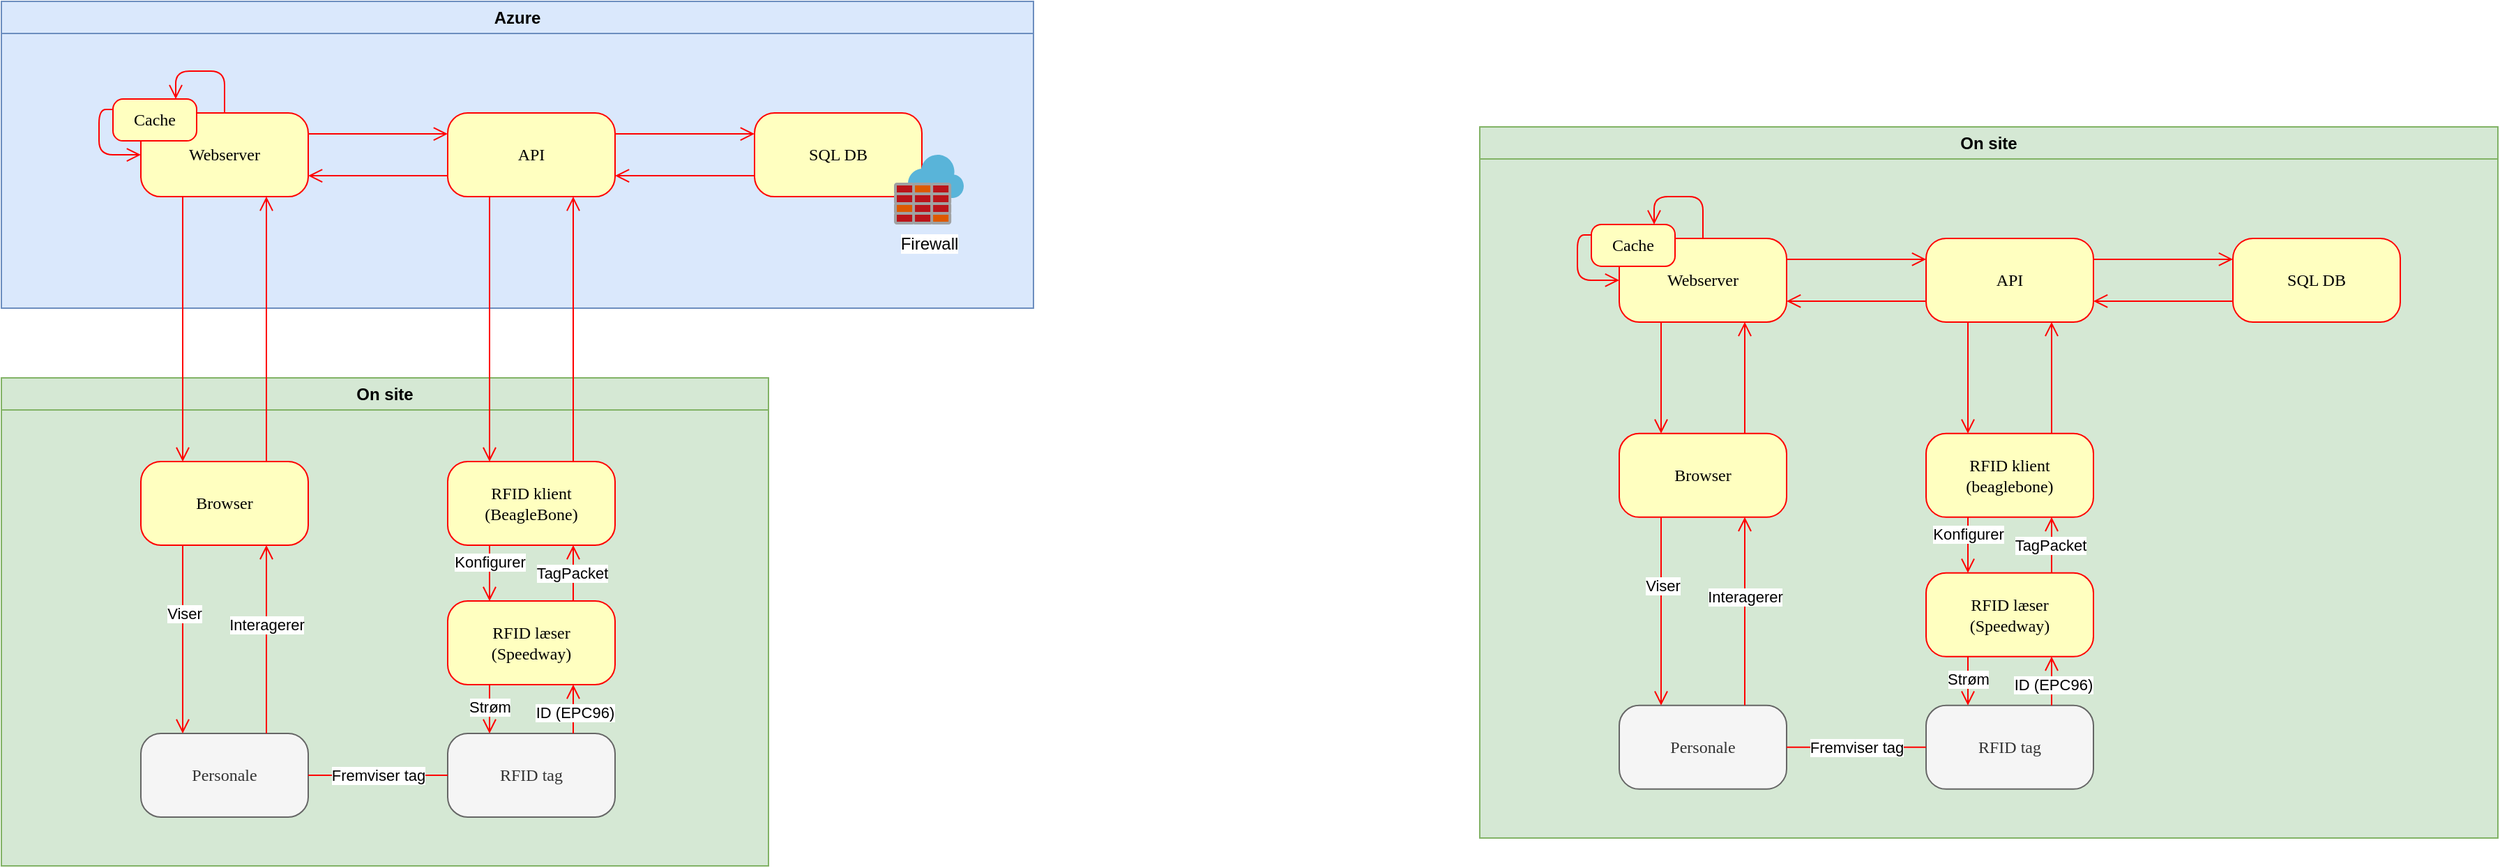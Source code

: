 <mxfile version="21.2.4" type="github">
  <diagram name="Page-1" id="58cdce13-f638-feb5-8d6f-7d28b1aa9fa0">
    <mxGraphModel dx="989" dy="521" grid="1" gridSize="10" guides="1" tooltips="1" connect="1" arrows="1" fold="1" page="1" pageScale="1" pageWidth="1100" pageHeight="850" background="none" math="0" shadow="0">
      <root>
        <mxCell id="0" />
        <mxCell id="1" parent="0" />
        <mxCell id="bJpezwidJ2fCBsxIz_Ji-1" value="Azure" style="swimlane;whiteSpace=wrap;html=1;fillColor=#dae8fc;strokeColor=#6c8ebf;swimlaneFillColor=#DAE8FC;" vertex="1" parent="1">
          <mxGeometry x="150" y="100" width="740" height="220" as="geometry" />
        </mxCell>
        <mxCell id="bJpezwidJ2fCBsxIz_Ji-2" value="API" style="rounded=1;whiteSpace=wrap;html=1;arcSize=24;fillColor=#ffffc0;strokeColor=#ff0000;shadow=0;comic=0;labelBackgroundColor=none;fontFamily=Verdana;fontSize=12;fontColor=#000000;align=center;" vertex="1" parent="bJpezwidJ2fCBsxIz_Ji-1">
          <mxGeometry x="320" y="80.06" width="120" height="60" as="geometry" />
        </mxCell>
        <mxCell id="bJpezwidJ2fCBsxIz_Ji-3" value="SQL DB" style="rounded=1;whiteSpace=wrap;html=1;arcSize=24;fillColor=#ffffc0;strokeColor=#ff0000;shadow=0;comic=0;labelBackgroundColor=none;fontFamily=Verdana;fontSize=12;fontColor=#000000;align=center;" vertex="1" parent="bJpezwidJ2fCBsxIz_Ji-1">
          <mxGeometry x="540" y="80.06" width="120" height="60" as="geometry" />
        </mxCell>
        <mxCell id="bJpezwidJ2fCBsxIz_Ji-4" value="Webserver" style="rounded=1;whiteSpace=wrap;html=1;arcSize=24;fillColor=#ffffc0;strokeColor=#ff0000;shadow=0;comic=0;labelBackgroundColor=none;fontFamily=Verdana;fontSize=12;fontColor=#000000;align=center;" vertex="1" parent="bJpezwidJ2fCBsxIz_Ji-1">
          <mxGeometry x="100" y="80.06" width="120" height="60" as="geometry" />
        </mxCell>
        <mxCell id="bJpezwidJ2fCBsxIz_Ji-5" style="edgeStyle=elbowEdgeStyle;html=1;exitX=0;exitY=0.75;entryX=1;entryY=0.75;labelBackgroundColor=none;endArrow=open;endSize=8;strokeColor=#ff0000;fontFamily=Verdana;fontSize=12;align=left;entryDx=0;entryDy=0;exitDx=0;exitDy=0;" edge="1" parent="bJpezwidJ2fCBsxIz_Ji-1" source="bJpezwidJ2fCBsxIz_Ji-3" target="bJpezwidJ2fCBsxIz_Ji-2">
          <mxGeometry relative="1" as="geometry">
            <mxPoint x="720" y="130.06" as="sourcePoint" />
            <mxPoint x="570" y="130.06" as="targetPoint" />
          </mxGeometry>
        </mxCell>
        <mxCell id="bJpezwidJ2fCBsxIz_Ji-6" style="edgeStyle=orthogonalEdgeStyle;html=1;exitX=1;exitY=0.25;entryX=0;entryY=0.25;labelBackgroundColor=none;endArrow=open;endSize=8;strokeColor=#ff0000;fontFamily=Verdana;fontSize=12;align=left;exitDx=0;exitDy=0;entryDx=0;entryDy=0;" edge="1" parent="bJpezwidJ2fCBsxIz_Ji-1" source="bJpezwidJ2fCBsxIz_Ji-2" target="bJpezwidJ2fCBsxIz_Ji-3">
          <mxGeometry relative="1" as="geometry">
            <mxPoint x="570" y="100.06" as="sourcePoint" />
            <mxPoint x="720" y="100.06" as="targetPoint" />
          </mxGeometry>
        </mxCell>
        <mxCell id="bJpezwidJ2fCBsxIz_Ji-7" style="edgeStyle=elbowEdgeStyle;html=1;exitX=0;exitY=0.75;entryX=1;entryY=0.75;labelBackgroundColor=none;endArrow=open;endSize=8;strokeColor=#ff0000;fontFamily=Verdana;fontSize=12;align=left;entryDx=0;entryDy=0;exitDx=0;exitDy=0;" edge="1" parent="bJpezwidJ2fCBsxIz_Ji-1" source="bJpezwidJ2fCBsxIz_Ji-2" target="bJpezwidJ2fCBsxIz_Ji-4">
          <mxGeometry relative="1" as="geometry">
            <mxPoint x="410" y="124.47" as="sourcePoint" />
            <mxPoint x="260" y="124.47" as="targetPoint" />
          </mxGeometry>
        </mxCell>
        <mxCell id="bJpezwidJ2fCBsxIz_Ji-8" style="edgeStyle=orthogonalEdgeStyle;html=1;exitX=1;exitY=0.25;entryX=0;entryY=0.25;labelBackgroundColor=none;endArrow=open;endSize=8;strokeColor=#ff0000;fontFamily=Verdana;fontSize=12;align=left;exitDx=0;exitDy=0;entryDx=0;entryDy=0;" edge="1" parent="bJpezwidJ2fCBsxIz_Ji-1" source="bJpezwidJ2fCBsxIz_Ji-4" target="bJpezwidJ2fCBsxIz_Ji-2">
          <mxGeometry relative="1" as="geometry">
            <mxPoint x="260" y="94.47" as="sourcePoint" />
            <mxPoint x="410" y="94.47" as="targetPoint" />
          </mxGeometry>
        </mxCell>
        <mxCell id="bJpezwidJ2fCBsxIz_Ji-21" value="Cache" style="rounded=1;whiteSpace=wrap;html=1;arcSize=24;fillColor=#ffffc0;strokeColor=#ff0000;shadow=0;comic=0;labelBackgroundColor=none;fontFamily=Verdana;fontSize=12;fontColor=#000000;align=center;" vertex="1" parent="bJpezwidJ2fCBsxIz_Ji-1">
          <mxGeometry x="80" y="70.06" width="60" height="30" as="geometry" />
        </mxCell>
        <mxCell id="bJpezwidJ2fCBsxIz_Ji-23" style="edgeStyle=elbowEdgeStyle;html=1;exitX=0;exitY=0.25;entryX=0;entryY=0.5;labelBackgroundColor=none;endArrow=open;endSize=8;strokeColor=#ff0000;fontFamily=Verdana;fontSize=12;align=left;exitDx=0;exitDy=0;entryDx=0;entryDy=0;" edge="1" parent="bJpezwidJ2fCBsxIz_Ji-1" source="bJpezwidJ2fCBsxIz_Ji-21" target="bJpezwidJ2fCBsxIz_Ji-4">
          <mxGeometry relative="1" as="geometry">
            <mxPoint x="175" y="40.06" as="sourcePoint" />
            <mxPoint x="25" y="40.06" as="targetPoint" />
            <Array as="points">
              <mxPoint x="70" y="90.06" />
            </Array>
          </mxGeometry>
        </mxCell>
        <mxCell id="bJpezwidJ2fCBsxIz_Ji-24" style="edgeStyle=orthogonalEdgeStyle;html=1;labelBackgroundColor=none;endArrow=open;endSize=8;strokeColor=#ff0000;fontFamily=Verdana;fontSize=12;align=left;exitX=0.5;exitY=0;exitDx=0;exitDy=0;entryX=0.75;entryY=0;entryDx=0;entryDy=0;" edge="1" parent="bJpezwidJ2fCBsxIz_Ji-1" source="bJpezwidJ2fCBsxIz_Ji-4" target="bJpezwidJ2fCBsxIz_Ji-21">
          <mxGeometry relative="1" as="geometry">
            <mxPoint x="150" y="170.06" as="sourcePoint" />
            <mxPoint x="110" y="40.06" as="targetPoint" />
            <Array as="points">
              <mxPoint x="160" y="50.06" />
              <mxPoint x="125" y="50.06" />
            </Array>
          </mxGeometry>
        </mxCell>
        <mxCell id="bJpezwidJ2fCBsxIz_Ji-68" value="Firewall" style="image;sketch=0;aspect=fixed;html=1;points=[];align=center;fontSize=12;image=img/lib/mscae/Azure_Firewall.svg;" vertex="1" parent="bJpezwidJ2fCBsxIz_Ji-1">
          <mxGeometry x="640" y="110" width="50" height="50" as="geometry" />
        </mxCell>
        <mxCell id="bJpezwidJ2fCBsxIz_Ji-9" value="On site" style="swimlane;whiteSpace=wrap;html=1;fillColor=#d5e8d4;strokeColor=#82b366;swimlaneFillColor=#D5E8D4;" vertex="1" parent="1">
          <mxGeometry x="150" y="370" width="550" height="350" as="geometry" />
        </mxCell>
        <mxCell id="bJpezwidJ2fCBsxIz_Ji-10" value="Browser" style="rounded=1;whiteSpace=wrap;html=1;arcSize=24;fillColor=#ffffc0;strokeColor=#ff0000;shadow=0;comic=0;labelBackgroundColor=none;fontFamily=Verdana;fontSize=12;fontColor=#000000;align=center;" vertex="1" parent="bJpezwidJ2fCBsxIz_Ji-9">
          <mxGeometry x="100" y="60" width="120" height="60" as="geometry" />
        </mxCell>
        <mxCell id="bJpezwidJ2fCBsxIz_Ji-11" value="RFID læser&lt;br&gt;(Speedway)" style="rounded=1;whiteSpace=wrap;html=1;arcSize=24;fillColor=#ffffc0;strokeColor=#ff0000;shadow=0;comic=0;labelBackgroundColor=none;fontFamily=Verdana;fontSize=12;align=center;fontColor=#000000;" vertex="1" parent="bJpezwidJ2fCBsxIz_Ji-9">
          <mxGeometry x="320" y="160" width="120" height="60" as="geometry" />
        </mxCell>
        <mxCell id="bJpezwidJ2fCBsxIz_Ji-12" value="RFID tag" style="rounded=1;whiteSpace=wrap;html=1;arcSize=24;fillColor=#f5f5f5;strokeColor=#666666;shadow=0;comic=0;labelBackgroundColor=none;fontFamily=Verdana;fontSize=12;fontColor=#333333;align=center;" vertex="1" parent="bJpezwidJ2fCBsxIz_Ji-9">
          <mxGeometry x="320" y="255" width="120" height="60" as="geometry" />
        </mxCell>
        <mxCell id="bJpezwidJ2fCBsxIz_Ji-25" value="RFID klient&lt;br&gt;(BeagleBone)" style="rounded=1;whiteSpace=wrap;html=1;arcSize=24;fillColor=#ffffc0;strokeColor=#ff0000;shadow=0;comic=0;labelBackgroundColor=none;fontFamily=Verdana;fontSize=12;fontColor=#000000;align=center;" vertex="1" parent="bJpezwidJ2fCBsxIz_Ji-9">
          <mxGeometry x="320" y="60" width="120" height="60" as="geometry" />
        </mxCell>
        <mxCell id="bJpezwidJ2fCBsxIz_Ji-29" style="edgeStyle=elbowEdgeStyle;html=1;labelBackgroundColor=none;endArrow=open;endSize=8;strokeColor=#ff0000;fontFamily=Verdana;fontSize=12;align=left;exitX=0.75;exitY=0;exitDx=0;exitDy=0;entryX=0.75;entryY=1;entryDx=0;entryDy=0;" edge="1" parent="bJpezwidJ2fCBsxIz_Ji-9" source="bJpezwidJ2fCBsxIz_Ji-11" target="bJpezwidJ2fCBsxIz_Ji-25">
          <mxGeometry relative="1" as="geometry">
            <mxPoint x="420" y="285" as="sourcePoint" />
            <mxPoint x="420" y="95" as="targetPoint" />
          </mxGeometry>
        </mxCell>
        <mxCell id="bJpezwidJ2fCBsxIz_Ji-70" value="TagPacket" style="edgeLabel;html=1;align=center;verticalAlign=middle;resizable=0;points=[];" vertex="1" connectable="0" parent="bJpezwidJ2fCBsxIz_Ji-29">
          <mxGeometry x="0.27" y="1" relative="1" as="geometry">
            <mxPoint y="5" as="offset" />
          </mxGeometry>
        </mxCell>
        <mxCell id="bJpezwidJ2fCBsxIz_Ji-30" style="edgeStyle=elbowEdgeStyle;html=1;labelBackgroundColor=none;endArrow=open;endSize=8;strokeColor=#ff0000;fontFamily=Verdana;fontSize=12;align=left;entryX=0.25;entryY=0;entryDx=0;entryDy=0;exitX=0.25;exitY=1;exitDx=0;exitDy=0;" edge="1" parent="bJpezwidJ2fCBsxIz_Ji-9" source="bJpezwidJ2fCBsxIz_Ji-25" target="bJpezwidJ2fCBsxIz_Ji-11">
          <mxGeometry relative="1" as="geometry">
            <mxPoint x="360" y="95" as="sourcePoint" />
            <mxPoint x="360" y="285" as="targetPoint" />
          </mxGeometry>
        </mxCell>
        <mxCell id="bJpezwidJ2fCBsxIz_Ji-69" value="Konfigurer" style="edgeLabel;html=1;align=center;verticalAlign=middle;resizable=0;points=[];" vertex="1" connectable="0" parent="bJpezwidJ2fCBsxIz_Ji-30">
          <mxGeometry x="-0.393" relative="1" as="geometry">
            <mxPoint as="offset" />
          </mxGeometry>
        </mxCell>
        <mxCell id="bJpezwidJ2fCBsxIz_Ji-31" style="edgeStyle=elbowEdgeStyle;html=1;labelBackgroundColor=none;endArrow=open;endSize=8;strokeColor=#ff0000;fontFamily=Verdana;fontSize=12;align=left;entryX=0.75;entryY=1;entryDx=0;entryDy=0;exitX=0.75;exitY=0;exitDx=0;exitDy=0;" edge="1" parent="bJpezwidJ2fCBsxIz_Ji-9" source="bJpezwidJ2fCBsxIz_Ji-12" target="bJpezwidJ2fCBsxIz_Ji-11">
          <mxGeometry relative="1" as="geometry">
            <mxPoint x="390" y="250" as="sourcePoint" />
            <mxPoint x="409.69" y="235" as="targetPoint" />
          </mxGeometry>
        </mxCell>
        <mxCell id="bJpezwidJ2fCBsxIz_Ji-66" value="ID (EPC96)" style="edgeLabel;html=1;align=center;verticalAlign=middle;resizable=0;points=[];" vertex="1" connectable="0" parent="bJpezwidJ2fCBsxIz_Ji-31">
          <mxGeometry x="0.191" y="-1" relative="1" as="geometry">
            <mxPoint y="6" as="offset" />
          </mxGeometry>
        </mxCell>
        <mxCell id="bJpezwidJ2fCBsxIz_Ji-32" style="edgeStyle=elbowEdgeStyle;html=1;labelBackgroundColor=none;endArrow=open;endSize=8;strokeColor=#ff0000;fontFamily=Verdana;fontSize=12;align=left;exitX=0.25;exitY=1;exitDx=0;exitDy=0;entryX=0.25;entryY=0;entryDx=0;entryDy=0;" edge="1" parent="bJpezwidJ2fCBsxIz_Ji-9" source="bJpezwidJ2fCBsxIz_Ji-11" target="bJpezwidJ2fCBsxIz_Ji-12">
          <mxGeometry relative="1" as="geometry">
            <mxPoint x="349.69" y="235" as="sourcePoint" />
            <mxPoint x="330" y="240" as="targetPoint" />
          </mxGeometry>
        </mxCell>
        <mxCell id="bJpezwidJ2fCBsxIz_Ji-63" value="Strøm" style="edgeLabel;html=1;align=center;verticalAlign=middle;resizable=0;points=[];" vertex="1" connectable="0" parent="bJpezwidJ2fCBsxIz_Ji-32">
          <mxGeometry x="-0.414" relative="1" as="geometry">
            <mxPoint y="5" as="offset" />
          </mxGeometry>
        </mxCell>
        <mxCell id="bJpezwidJ2fCBsxIz_Ji-33" value="Personale" style="rounded=1;whiteSpace=wrap;html=1;arcSize=24;fillColor=#f5f5f5;strokeColor=#666666;shadow=0;comic=0;labelBackgroundColor=none;fontFamily=Verdana;fontSize=12;fontColor=#333333;align=center;" vertex="1" parent="bJpezwidJ2fCBsxIz_Ji-9">
          <mxGeometry x="100" y="255" width="120" height="60" as="geometry" />
        </mxCell>
        <mxCell id="bJpezwidJ2fCBsxIz_Ji-34" style="edgeStyle=elbowEdgeStyle;html=1;labelBackgroundColor=none;endArrow=open;endSize=8;strokeColor=#ff0000;fontFamily=Verdana;fontSize=12;align=left;exitX=0.75;exitY=0;exitDx=0;exitDy=0;entryX=0.75;entryY=1;entryDx=0;entryDy=0;" edge="1" parent="bJpezwidJ2fCBsxIz_Ji-9" source="bJpezwidJ2fCBsxIz_Ji-33" target="bJpezwidJ2fCBsxIz_Ji-10">
          <mxGeometry relative="1" as="geometry">
            <mxPoint x="189.6" y="160" as="sourcePoint" />
            <mxPoint x="189.6" y="120" as="targetPoint" />
          </mxGeometry>
        </mxCell>
        <mxCell id="bJpezwidJ2fCBsxIz_Ji-65" value="Interagerer" style="edgeLabel;html=1;align=center;verticalAlign=middle;resizable=0;points=[];" vertex="1" connectable="0" parent="bJpezwidJ2fCBsxIz_Ji-34">
          <mxGeometry x="0.239" relative="1" as="geometry">
            <mxPoint y="5" as="offset" />
          </mxGeometry>
        </mxCell>
        <mxCell id="bJpezwidJ2fCBsxIz_Ji-35" style="edgeStyle=elbowEdgeStyle;html=1;labelBackgroundColor=none;endArrow=open;endSize=8;strokeColor=#ff0000;fontFamily=Verdana;fontSize=12;align=left;entryX=0.25;entryY=0;entryDx=0;entryDy=0;exitX=0.25;exitY=1;exitDx=0;exitDy=0;" edge="1" parent="bJpezwidJ2fCBsxIz_Ji-9" source="bJpezwidJ2fCBsxIz_Ji-10" target="bJpezwidJ2fCBsxIz_Ji-33">
          <mxGeometry relative="1" as="geometry">
            <mxPoint x="129.6" y="120" as="sourcePoint" />
            <mxPoint x="129.6" y="160" as="targetPoint" />
          </mxGeometry>
        </mxCell>
        <mxCell id="bJpezwidJ2fCBsxIz_Ji-64" value="Viser" style="edgeLabel;html=1;align=center;verticalAlign=middle;resizable=0;points=[];" vertex="1" connectable="0" parent="bJpezwidJ2fCBsxIz_Ji-35">
          <mxGeometry x="-0.39" y="1" relative="1" as="geometry">
            <mxPoint y="8" as="offset" />
          </mxGeometry>
        </mxCell>
        <mxCell id="bJpezwidJ2fCBsxIz_Ji-71" style="edgeStyle=elbowEdgeStyle;html=1;labelBackgroundColor=none;endArrow=none;endSize=8;strokeColor=#ff0000;fontFamily=Verdana;fontSize=12;align=left;exitX=1;exitY=0.5;exitDx=0;exitDy=0;entryX=0;entryY=0.5;entryDx=0;entryDy=0;endFill=0;" edge="1" parent="bJpezwidJ2fCBsxIz_Ji-9" source="bJpezwidJ2fCBsxIz_Ji-33" target="bJpezwidJ2fCBsxIz_Ji-12">
          <mxGeometry relative="1" as="geometry">
            <mxPoint x="250" y="265" as="sourcePoint" />
            <mxPoint x="250" y="130" as="targetPoint" />
          </mxGeometry>
        </mxCell>
        <mxCell id="bJpezwidJ2fCBsxIz_Ji-72" value="Fremviser tag" style="edgeLabel;html=1;align=center;verticalAlign=middle;resizable=0;points=[];" vertex="1" connectable="0" parent="bJpezwidJ2fCBsxIz_Ji-71">
          <mxGeometry x="0.239" relative="1" as="geometry">
            <mxPoint x="-12" as="offset" />
          </mxGeometry>
        </mxCell>
        <mxCell id="bJpezwidJ2fCBsxIz_Ji-17" style="edgeStyle=elbowEdgeStyle;html=1;labelBackgroundColor=none;endArrow=open;endSize=8;strokeColor=#ff0000;fontFamily=Verdana;fontSize=12;align=left;entryX=0.75;entryY=1;entryDx=0;entryDy=0;exitX=0.75;exitY=0;exitDx=0;exitDy=0;" edge="1" parent="1" source="bJpezwidJ2fCBsxIz_Ji-10" target="bJpezwidJ2fCBsxIz_Ji-4">
          <mxGeometry relative="1" as="geometry">
            <mxPoint x="325.09" y="480" as="sourcePoint" />
            <mxPoint x="325.09" y="355" as="targetPoint" />
          </mxGeometry>
        </mxCell>
        <mxCell id="bJpezwidJ2fCBsxIz_Ji-18" style="edgeStyle=elbowEdgeStyle;html=1;labelBackgroundColor=none;endArrow=open;endSize=8;strokeColor=#ff0000;fontFamily=Verdana;fontSize=12;align=left;exitX=0.25;exitY=1;exitDx=0;exitDy=0;entryX=0.25;entryY=0;entryDx=0;entryDy=0;" edge="1" parent="1" source="bJpezwidJ2fCBsxIz_Ji-4" target="bJpezwidJ2fCBsxIz_Ji-10">
          <mxGeometry relative="1" as="geometry">
            <mxPoint x="295.09" y="355" as="sourcePoint" />
            <mxPoint x="294.09" y="480" as="targetPoint" />
          </mxGeometry>
        </mxCell>
        <mxCell id="bJpezwidJ2fCBsxIz_Ji-26" style="edgeStyle=elbowEdgeStyle;html=1;labelBackgroundColor=none;endArrow=open;endSize=8;strokeColor=#ff0000;fontFamily=Verdana;fontSize=12;align=left;exitX=0.75;exitY=0;exitDx=0;exitDy=0;entryX=0.75;entryY=1;entryDx=0;entryDy=0;" edge="1" parent="1" source="bJpezwidJ2fCBsxIz_Ji-25" target="bJpezwidJ2fCBsxIz_Ji-2">
          <mxGeometry relative="1" as="geometry">
            <mxPoint x="559.41" y="510" as="sourcePoint" />
            <mxPoint x="559" y="280" as="targetPoint" />
          </mxGeometry>
        </mxCell>
        <mxCell id="bJpezwidJ2fCBsxIz_Ji-27" style="edgeStyle=elbowEdgeStyle;html=1;labelBackgroundColor=none;endArrow=open;endSize=8;strokeColor=#ff0000;fontFamily=Verdana;fontSize=12;align=left;entryX=0.25;entryY=0;entryDx=0;entryDy=0;exitX=0.25;exitY=1;exitDx=0;exitDy=0;" edge="1" parent="1" source="bJpezwidJ2fCBsxIz_Ji-2" target="bJpezwidJ2fCBsxIz_Ji-25">
          <mxGeometry relative="1" as="geometry">
            <mxPoint x="500" y="290" as="sourcePoint" />
            <mxPoint x="499.41" y="510" as="targetPoint" />
          </mxGeometry>
        </mxCell>
        <mxCell id="bJpezwidJ2fCBsxIz_Ji-47" value="On site" style="swimlane;whiteSpace=wrap;html=1;fillColor=#d5e8d4;strokeColor=#82b366;swimlaneFillColor=#D5E8D4;" vertex="1" parent="1">
          <mxGeometry x="1210" y="190" width="730" height="510" as="geometry" />
        </mxCell>
        <mxCell id="bJpezwidJ2fCBsxIz_Ji-48" value="Browser" style="rounded=1;whiteSpace=wrap;html=1;arcSize=24;fillColor=#ffffc0;strokeColor=#ff0000;shadow=0;comic=0;labelBackgroundColor=none;fontFamily=Verdana;fontSize=12;fontColor=#000000;align=center;" vertex="1" parent="bJpezwidJ2fCBsxIz_Ji-47">
          <mxGeometry x="100" y="219.89" width="120" height="60" as="geometry" />
        </mxCell>
        <mxCell id="bJpezwidJ2fCBsxIz_Ji-51" value="RFID klient&lt;br&gt;(beaglebone)" style="rounded=1;whiteSpace=wrap;html=1;arcSize=24;fillColor=#ffffc0;strokeColor=#ff0000;shadow=0;comic=0;labelBackgroundColor=none;fontFamily=Verdana;fontSize=12;fontColor=#000000;align=center;" vertex="1" parent="bJpezwidJ2fCBsxIz_Ji-47">
          <mxGeometry x="320" y="219.89" width="120" height="60" as="geometry" />
        </mxCell>
        <mxCell id="bJpezwidJ2fCBsxIz_Ji-37" value="API" style="rounded=1;whiteSpace=wrap;html=1;arcSize=24;fillColor=#ffffc0;strokeColor=#ff0000;shadow=0;comic=0;labelBackgroundColor=none;fontFamily=Verdana;fontSize=12;fontColor=#000000;align=center;" vertex="1" parent="bJpezwidJ2fCBsxIz_Ji-47">
          <mxGeometry x="320" y="79.95" width="120" height="60" as="geometry" />
        </mxCell>
        <mxCell id="bJpezwidJ2fCBsxIz_Ji-38" value="SQL DB" style="rounded=1;whiteSpace=wrap;html=1;arcSize=24;fillColor=#ffffc0;strokeColor=#ff0000;shadow=0;comic=0;labelBackgroundColor=none;fontFamily=Verdana;fontSize=12;fontColor=#000000;align=center;" vertex="1" parent="bJpezwidJ2fCBsxIz_Ji-47">
          <mxGeometry x="540" y="79.95" width="120" height="60" as="geometry" />
        </mxCell>
        <mxCell id="bJpezwidJ2fCBsxIz_Ji-39" value="Webserver" style="rounded=1;whiteSpace=wrap;html=1;arcSize=24;fillColor=#ffffc0;strokeColor=#ff0000;shadow=0;comic=0;labelBackgroundColor=none;fontFamily=Verdana;fontSize=12;fontColor=#000000;align=center;" vertex="1" parent="bJpezwidJ2fCBsxIz_Ji-47">
          <mxGeometry x="100" y="79.95" width="120" height="60" as="geometry" />
        </mxCell>
        <mxCell id="bJpezwidJ2fCBsxIz_Ji-40" style="edgeStyle=elbowEdgeStyle;html=1;exitX=0;exitY=0.75;entryX=1;entryY=0.75;labelBackgroundColor=none;endArrow=open;endSize=8;strokeColor=#ff0000;fontFamily=Verdana;fontSize=12;align=left;entryDx=0;entryDy=0;exitDx=0;exitDy=0;" edge="1" parent="bJpezwidJ2fCBsxIz_Ji-47" source="bJpezwidJ2fCBsxIz_Ji-38" target="bJpezwidJ2fCBsxIz_Ji-37">
          <mxGeometry relative="1" as="geometry">
            <mxPoint x="720" y="129.95" as="sourcePoint" />
            <mxPoint x="570" y="129.95" as="targetPoint" />
          </mxGeometry>
        </mxCell>
        <mxCell id="bJpezwidJ2fCBsxIz_Ji-41" style="edgeStyle=orthogonalEdgeStyle;html=1;exitX=1;exitY=0.25;entryX=0;entryY=0.25;labelBackgroundColor=none;endArrow=open;endSize=8;strokeColor=#ff0000;fontFamily=Verdana;fontSize=12;align=left;exitDx=0;exitDy=0;entryDx=0;entryDy=0;" edge="1" parent="bJpezwidJ2fCBsxIz_Ji-47" source="bJpezwidJ2fCBsxIz_Ji-37" target="bJpezwidJ2fCBsxIz_Ji-38">
          <mxGeometry relative="1" as="geometry">
            <mxPoint x="570" y="99.95" as="sourcePoint" />
            <mxPoint x="720" y="99.95" as="targetPoint" />
          </mxGeometry>
        </mxCell>
        <mxCell id="bJpezwidJ2fCBsxIz_Ji-42" style="edgeStyle=elbowEdgeStyle;html=1;exitX=0;exitY=0.75;entryX=1;entryY=0.75;labelBackgroundColor=none;endArrow=open;endSize=8;strokeColor=#ff0000;fontFamily=Verdana;fontSize=12;align=left;entryDx=0;entryDy=0;exitDx=0;exitDy=0;" edge="1" parent="bJpezwidJ2fCBsxIz_Ji-47" source="bJpezwidJ2fCBsxIz_Ji-37" target="bJpezwidJ2fCBsxIz_Ji-39">
          <mxGeometry relative="1" as="geometry">
            <mxPoint x="410" y="124.36" as="sourcePoint" />
            <mxPoint x="260" y="124.36" as="targetPoint" />
          </mxGeometry>
        </mxCell>
        <mxCell id="bJpezwidJ2fCBsxIz_Ji-43" style="edgeStyle=orthogonalEdgeStyle;html=1;exitX=1;exitY=0.25;entryX=0;entryY=0.25;labelBackgroundColor=none;endArrow=open;endSize=8;strokeColor=#ff0000;fontFamily=Verdana;fontSize=12;align=left;exitDx=0;exitDy=0;entryDx=0;entryDy=0;" edge="1" parent="bJpezwidJ2fCBsxIz_Ji-47" source="bJpezwidJ2fCBsxIz_Ji-39" target="bJpezwidJ2fCBsxIz_Ji-37">
          <mxGeometry relative="1" as="geometry">
            <mxPoint x="260" y="94.36" as="sourcePoint" />
            <mxPoint x="410" y="94.36" as="targetPoint" />
          </mxGeometry>
        </mxCell>
        <mxCell id="bJpezwidJ2fCBsxIz_Ji-44" value="Cache" style="rounded=1;whiteSpace=wrap;html=1;arcSize=24;fillColor=#ffffc0;strokeColor=#ff0000;shadow=0;comic=0;labelBackgroundColor=none;fontFamily=Verdana;fontSize=12;fontColor=#000000;align=center;" vertex="1" parent="bJpezwidJ2fCBsxIz_Ji-47">
          <mxGeometry x="80" y="69.95" width="60" height="30" as="geometry" />
        </mxCell>
        <mxCell id="bJpezwidJ2fCBsxIz_Ji-45" style="edgeStyle=elbowEdgeStyle;html=1;exitX=0;exitY=0.25;entryX=0;entryY=0.5;labelBackgroundColor=none;endArrow=open;endSize=8;strokeColor=#ff0000;fontFamily=Verdana;fontSize=12;align=left;exitDx=0;exitDy=0;entryDx=0;entryDy=0;" edge="1" parent="bJpezwidJ2fCBsxIz_Ji-47" source="bJpezwidJ2fCBsxIz_Ji-44" target="bJpezwidJ2fCBsxIz_Ji-39">
          <mxGeometry relative="1" as="geometry">
            <mxPoint x="175" y="39.95" as="sourcePoint" />
            <mxPoint x="25" y="39.95" as="targetPoint" />
            <Array as="points">
              <mxPoint x="70" y="89.95" />
            </Array>
          </mxGeometry>
        </mxCell>
        <mxCell id="bJpezwidJ2fCBsxIz_Ji-46" style="edgeStyle=orthogonalEdgeStyle;html=1;labelBackgroundColor=none;endArrow=open;endSize=8;strokeColor=#ff0000;fontFamily=Verdana;fontSize=12;align=left;exitX=0.5;exitY=0;exitDx=0;exitDy=0;entryX=0.75;entryY=0;entryDx=0;entryDy=0;" edge="1" parent="bJpezwidJ2fCBsxIz_Ji-47" source="bJpezwidJ2fCBsxIz_Ji-39" target="bJpezwidJ2fCBsxIz_Ji-44">
          <mxGeometry relative="1" as="geometry">
            <mxPoint x="150" y="169.95" as="sourcePoint" />
            <mxPoint x="110" y="39.95" as="targetPoint" />
            <Array as="points">
              <mxPoint x="160" y="49.95" />
              <mxPoint x="125" y="49.95" />
            </Array>
          </mxGeometry>
        </mxCell>
        <mxCell id="bJpezwidJ2fCBsxIz_Ji-61" style="edgeStyle=elbowEdgeStyle;html=1;labelBackgroundColor=none;endArrow=open;endSize=8;strokeColor=#ff0000;fontFamily=Verdana;fontSize=12;align=left;exitX=0.75;exitY=0;exitDx=0;exitDy=0;entryX=0.75;entryY=1;entryDx=0;entryDy=0;" edge="1" parent="bJpezwidJ2fCBsxIz_Ji-47" source="bJpezwidJ2fCBsxIz_Ji-51" target="bJpezwidJ2fCBsxIz_Ji-37">
          <mxGeometry relative="1" as="geometry">
            <mxPoint x="409.41" y="279.89" as="sourcePoint" />
            <mxPoint x="409" y="49.89" as="targetPoint" />
          </mxGeometry>
        </mxCell>
        <mxCell id="bJpezwidJ2fCBsxIz_Ji-62" style="edgeStyle=elbowEdgeStyle;html=1;labelBackgroundColor=none;endArrow=open;endSize=8;strokeColor=#ff0000;fontFamily=Verdana;fontSize=12;align=left;entryX=0.25;entryY=0;entryDx=0;entryDy=0;exitX=0.25;exitY=1;exitDx=0;exitDy=0;" edge="1" parent="bJpezwidJ2fCBsxIz_Ji-47" source="bJpezwidJ2fCBsxIz_Ji-37" target="bJpezwidJ2fCBsxIz_Ji-51">
          <mxGeometry relative="1" as="geometry">
            <mxPoint x="350" y="59.89" as="sourcePoint" />
            <mxPoint x="349.41" y="279.89" as="targetPoint" />
          </mxGeometry>
        </mxCell>
        <mxCell id="bJpezwidJ2fCBsxIz_Ji-59" style="edgeStyle=elbowEdgeStyle;html=1;labelBackgroundColor=none;endArrow=open;endSize=8;strokeColor=#ff0000;fontFamily=Verdana;fontSize=12;align=left;entryX=0.75;entryY=1;entryDx=0;entryDy=0;exitX=0.75;exitY=0;exitDx=0;exitDy=0;" edge="1" parent="bJpezwidJ2fCBsxIz_Ji-47" source="bJpezwidJ2fCBsxIz_Ji-48" target="bJpezwidJ2fCBsxIz_Ji-39">
          <mxGeometry relative="1" as="geometry">
            <mxPoint x="175.09" y="249.89" as="sourcePoint" />
            <mxPoint x="175.09" y="124.89" as="targetPoint" />
          </mxGeometry>
        </mxCell>
        <mxCell id="bJpezwidJ2fCBsxIz_Ji-60" style="edgeStyle=elbowEdgeStyle;html=1;labelBackgroundColor=none;endArrow=open;endSize=8;strokeColor=#ff0000;fontFamily=Verdana;fontSize=12;align=left;exitX=0.25;exitY=1;exitDx=0;exitDy=0;entryX=0.25;entryY=0;entryDx=0;entryDy=0;" edge="1" parent="bJpezwidJ2fCBsxIz_Ji-47" source="bJpezwidJ2fCBsxIz_Ji-39" target="bJpezwidJ2fCBsxIz_Ji-48">
          <mxGeometry relative="1" as="geometry">
            <mxPoint x="145.09" y="124.89" as="sourcePoint" />
            <mxPoint x="144.09" y="249.89" as="targetPoint" />
          </mxGeometry>
        </mxCell>
        <mxCell id="bJpezwidJ2fCBsxIz_Ji-73" value="RFID læser&lt;br&gt;(Speedway)" style="rounded=1;whiteSpace=wrap;html=1;arcSize=24;fillColor=#ffffc0;strokeColor=#ff0000;shadow=0;comic=0;labelBackgroundColor=none;fontFamily=Verdana;fontSize=12;align=center;fontColor=#000000;" vertex="1" parent="bJpezwidJ2fCBsxIz_Ji-47">
          <mxGeometry x="320" y="319.89" width="120" height="60" as="geometry" />
        </mxCell>
        <mxCell id="bJpezwidJ2fCBsxIz_Ji-74" value="RFID tag" style="rounded=1;whiteSpace=wrap;html=1;arcSize=24;fillColor=#f5f5f5;strokeColor=#666666;shadow=0;comic=0;labelBackgroundColor=none;fontFamily=Verdana;fontSize=12;fontColor=#333333;align=center;" vertex="1" parent="bJpezwidJ2fCBsxIz_Ji-47">
          <mxGeometry x="320" y="414.89" width="120" height="60" as="geometry" />
        </mxCell>
        <mxCell id="bJpezwidJ2fCBsxIz_Ji-75" style="edgeStyle=elbowEdgeStyle;html=1;labelBackgroundColor=none;endArrow=open;endSize=8;strokeColor=#ff0000;fontFamily=Verdana;fontSize=12;align=left;exitX=0.75;exitY=0;exitDx=0;exitDy=0;entryX=0.75;entryY=1;entryDx=0;entryDy=0;" edge="1" parent="bJpezwidJ2fCBsxIz_Ji-47" source="bJpezwidJ2fCBsxIz_Ji-73" target="bJpezwidJ2fCBsxIz_Ji-51">
          <mxGeometry relative="1" as="geometry">
            <mxPoint x="420" y="444.89" as="sourcePoint" />
            <mxPoint x="420" y="290" as="targetPoint" />
          </mxGeometry>
        </mxCell>
        <mxCell id="bJpezwidJ2fCBsxIz_Ji-76" value="TagPacket" style="edgeLabel;html=1;align=center;verticalAlign=middle;resizable=0;points=[];" vertex="1" connectable="0" parent="bJpezwidJ2fCBsxIz_Ji-75">
          <mxGeometry x="0.27" y="1" relative="1" as="geometry">
            <mxPoint y="5" as="offset" />
          </mxGeometry>
        </mxCell>
        <mxCell id="bJpezwidJ2fCBsxIz_Ji-77" style="edgeStyle=elbowEdgeStyle;html=1;labelBackgroundColor=none;endArrow=open;endSize=8;strokeColor=#ff0000;fontFamily=Verdana;fontSize=12;align=left;entryX=0.25;entryY=0;entryDx=0;entryDy=0;exitX=0.25;exitY=1;exitDx=0;exitDy=0;" edge="1" parent="bJpezwidJ2fCBsxIz_Ji-47" target="bJpezwidJ2fCBsxIz_Ji-73" source="bJpezwidJ2fCBsxIz_Ji-51">
          <mxGeometry relative="1" as="geometry">
            <mxPoint x="370" y="290" as="sourcePoint" />
            <mxPoint x="360" y="444.89" as="targetPoint" />
          </mxGeometry>
        </mxCell>
        <mxCell id="bJpezwidJ2fCBsxIz_Ji-78" value="Konfigurer" style="edgeLabel;html=1;align=center;verticalAlign=middle;resizable=0;points=[];" vertex="1" connectable="0" parent="bJpezwidJ2fCBsxIz_Ji-77">
          <mxGeometry x="-0.393" relative="1" as="geometry">
            <mxPoint as="offset" />
          </mxGeometry>
        </mxCell>
        <mxCell id="bJpezwidJ2fCBsxIz_Ji-79" style="edgeStyle=elbowEdgeStyle;html=1;labelBackgroundColor=none;endArrow=open;endSize=8;strokeColor=#ff0000;fontFamily=Verdana;fontSize=12;align=left;entryX=0.75;entryY=1;entryDx=0;entryDy=0;exitX=0.75;exitY=0;exitDx=0;exitDy=0;" edge="1" parent="bJpezwidJ2fCBsxIz_Ji-47" source="bJpezwidJ2fCBsxIz_Ji-74" target="bJpezwidJ2fCBsxIz_Ji-73">
          <mxGeometry relative="1" as="geometry">
            <mxPoint x="390" y="409.89" as="sourcePoint" />
            <mxPoint x="409.69" y="394.89" as="targetPoint" />
          </mxGeometry>
        </mxCell>
        <mxCell id="bJpezwidJ2fCBsxIz_Ji-80" value="ID (EPC96)" style="edgeLabel;html=1;align=center;verticalAlign=middle;resizable=0;points=[];" vertex="1" connectable="0" parent="bJpezwidJ2fCBsxIz_Ji-79">
          <mxGeometry x="0.191" y="-1" relative="1" as="geometry">
            <mxPoint y="6" as="offset" />
          </mxGeometry>
        </mxCell>
        <mxCell id="bJpezwidJ2fCBsxIz_Ji-81" style="edgeStyle=elbowEdgeStyle;html=1;labelBackgroundColor=none;endArrow=open;endSize=8;strokeColor=#ff0000;fontFamily=Verdana;fontSize=12;align=left;exitX=0.25;exitY=1;exitDx=0;exitDy=0;entryX=0.25;entryY=0;entryDx=0;entryDy=0;" edge="1" parent="bJpezwidJ2fCBsxIz_Ji-47" source="bJpezwidJ2fCBsxIz_Ji-73" target="bJpezwidJ2fCBsxIz_Ji-74">
          <mxGeometry relative="1" as="geometry">
            <mxPoint x="349.69" y="394.89" as="sourcePoint" />
            <mxPoint x="330" y="399.89" as="targetPoint" />
          </mxGeometry>
        </mxCell>
        <mxCell id="bJpezwidJ2fCBsxIz_Ji-82" value="Strøm" style="edgeLabel;html=1;align=center;verticalAlign=middle;resizable=0;points=[];" vertex="1" connectable="0" parent="bJpezwidJ2fCBsxIz_Ji-81">
          <mxGeometry x="-0.414" relative="1" as="geometry">
            <mxPoint y="5" as="offset" />
          </mxGeometry>
        </mxCell>
        <mxCell id="bJpezwidJ2fCBsxIz_Ji-83" value="Personale" style="rounded=1;whiteSpace=wrap;html=1;arcSize=24;fillColor=#f5f5f5;strokeColor=#666666;shadow=0;comic=0;labelBackgroundColor=none;fontFamily=Verdana;fontSize=12;fontColor=#333333;align=center;" vertex="1" parent="bJpezwidJ2fCBsxIz_Ji-47">
          <mxGeometry x="100" y="414.89" width="120" height="60" as="geometry" />
        </mxCell>
        <mxCell id="bJpezwidJ2fCBsxIz_Ji-84" style="edgeStyle=elbowEdgeStyle;html=1;labelBackgroundColor=none;endArrow=open;endSize=8;strokeColor=#ff0000;fontFamily=Verdana;fontSize=12;align=left;exitX=0.75;exitY=0;exitDx=0;exitDy=0;entryX=0.75;entryY=1;entryDx=0;entryDy=0;" edge="1" parent="bJpezwidJ2fCBsxIz_Ji-47" source="bJpezwidJ2fCBsxIz_Ji-83" target="bJpezwidJ2fCBsxIz_Ji-48">
          <mxGeometry relative="1" as="geometry">
            <mxPoint x="189.6" y="319.89" as="sourcePoint" />
            <mxPoint x="180" y="290" as="targetPoint" />
          </mxGeometry>
        </mxCell>
        <mxCell id="bJpezwidJ2fCBsxIz_Ji-85" value="Interagerer" style="edgeLabel;html=1;align=center;verticalAlign=middle;resizable=0;points=[];" vertex="1" connectable="0" parent="bJpezwidJ2fCBsxIz_Ji-84">
          <mxGeometry x="0.239" relative="1" as="geometry">
            <mxPoint y="5" as="offset" />
          </mxGeometry>
        </mxCell>
        <mxCell id="bJpezwidJ2fCBsxIz_Ji-86" style="edgeStyle=elbowEdgeStyle;html=1;labelBackgroundColor=none;endArrow=open;endSize=8;strokeColor=#ff0000;fontFamily=Verdana;fontSize=12;align=left;entryX=0.25;entryY=0;entryDx=0;entryDy=0;exitX=0.25;exitY=1;exitDx=0;exitDy=0;" edge="1" parent="bJpezwidJ2fCBsxIz_Ji-47" target="bJpezwidJ2fCBsxIz_Ji-83" source="bJpezwidJ2fCBsxIz_Ji-48">
          <mxGeometry relative="1" as="geometry">
            <mxPoint x="140" y="300" as="sourcePoint" />
            <mxPoint x="129.6" y="319.89" as="targetPoint" />
          </mxGeometry>
        </mxCell>
        <mxCell id="bJpezwidJ2fCBsxIz_Ji-87" value="Viser" style="edgeLabel;html=1;align=center;verticalAlign=middle;resizable=0;points=[];" vertex="1" connectable="0" parent="bJpezwidJ2fCBsxIz_Ji-86">
          <mxGeometry x="-0.39" y="1" relative="1" as="geometry">
            <mxPoint y="8" as="offset" />
          </mxGeometry>
        </mxCell>
        <mxCell id="bJpezwidJ2fCBsxIz_Ji-88" style="edgeStyle=elbowEdgeStyle;html=1;labelBackgroundColor=none;endArrow=none;endSize=8;strokeColor=#ff0000;fontFamily=Verdana;fontSize=12;align=left;exitX=1;exitY=0.5;exitDx=0;exitDy=0;entryX=0;entryY=0.5;entryDx=0;entryDy=0;endFill=0;" edge="1" parent="bJpezwidJ2fCBsxIz_Ji-47" source="bJpezwidJ2fCBsxIz_Ji-83" target="bJpezwidJ2fCBsxIz_Ji-74">
          <mxGeometry relative="1" as="geometry">
            <mxPoint x="250" y="424.89" as="sourcePoint" />
            <mxPoint x="250" y="289.89" as="targetPoint" />
          </mxGeometry>
        </mxCell>
        <mxCell id="bJpezwidJ2fCBsxIz_Ji-89" value="Fremviser tag" style="edgeLabel;html=1;align=center;verticalAlign=middle;resizable=0;points=[];" vertex="1" connectable="0" parent="bJpezwidJ2fCBsxIz_Ji-88">
          <mxGeometry x="0.239" relative="1" as="geometry">
            <mxPoint x="-12" as="offset" />
          </mxGeometry>
        </mxCell>
      </root>
    </mxGraphModel>
  </diagram>
</mxfile>
